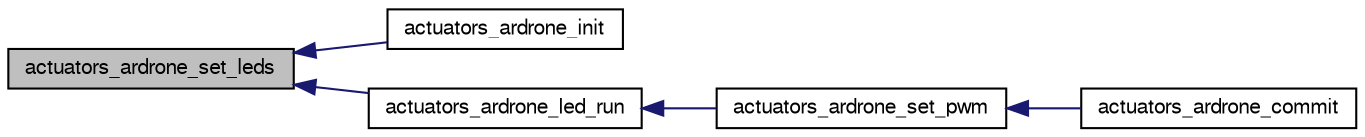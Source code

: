 digraph "actuators_ardrone_set_leds"
{
  edge [fontname="FreeSans",fontsize="10",labelfontname="FreeSans",labelfontsize="10"];
  node [fontname="FreeSans",fontsize="10",shape=record];
  rankdir="LR";
  Node1 [label="actuators_ardrone_set_leds",height=0.2,width=0.4,color="black", fillcolor="grey75", style="filled", fontcolor="black"];
  Node1 -> Node2 [dir="back",color="midnightblue",fontsize="10",style="solid",fontname="FreeSans"];
  Node2 [label="actuators_ardrone_init",height=0.2,width=0.4,color="black", fillcolor="white", style="filled",URL="$boards_2ardrone_2actuators_8h.html#a66817eeee5ae2f12c1a42abd2ff443ea"];
  Node1 -> Node3 [dir="back",color="midnightblue",fontsize="10",style="solid",fontname="FreeSans"];
  Node3 [label="actuators_ardrone_led_run",height=0.2,width=0.4,color="black", fillcolor="white", style="filled",URL="$boards_2ardrone_2actuators_8c.html#a913a981db9fcfdbd6e725e41bd10e517"];
  Node3 -> Node4 [dir="back",color="midnightblue",fontsize="10",style="solid",fontname="FreeSans"];
  Node4 [label="actuators_ardrone_set_pwm",height=0.2,width=0.4,color="black", fillcolor="white", style="filled",URL="$boards_2ardrone_2actuators_8h.html#a3e18bc7da29945523e0b38e96549ef24",tooltip="Write motor speed command cmd = 001aaaaa aaaabbbb bbbbbccc ccccccdd ddddddd0. "];
  Node4 -> Node5 [dir="back",color="midnightblue",fontsize="10",style="solid",fontname="FreeSans"];
  Node5 [label="actuators_ardrone_commit",height=0.2,width=0.4,color="black", fillcolor="white", style="filled",URL="$boards_2ardrone_2actuators_8h.html#a1e5faec000e4e1602bba080db2aec27c"];
}
